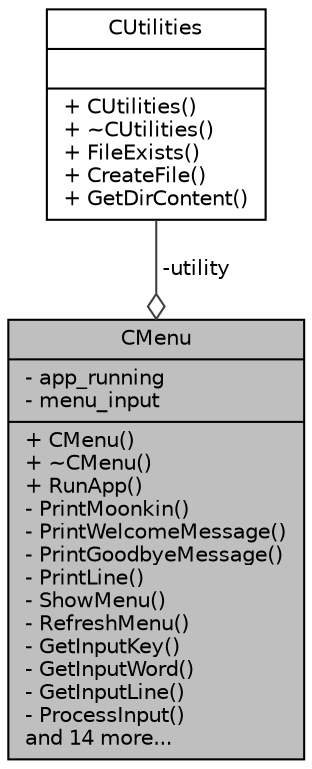 digraph "CMenu"
{
 // LATEX_PDF_SIZE
  edge [fontname="Helvetica",fontsize="10",labelfontname="Helvetica",labelfontsize="10"];
  node [fontname="Helvetica",fontsize="10",shape=record];
  Node1 [label="{CMenu\n|- app_running\l- menu_input\l|+ CMenu()\l+ ~CMenu()\l+ RunApp()\l- PrintMoonkin()\l- PrintWelcomeMessage()\l- PrintGoodbyeMessage()\l- PrintLine()\l- ShowMenu()\l- RefreshMenu()\l- GetInputKey()\l- GetInputWord()\l- GetInputLine()\l- ProcessInput()\land 14 more...\l}",height=0.2,width=0.4,color="black", fillcolor="grey75", style="filled", fontcolor="black",tooltip="Starting point of the app. From here you go to the other parts of the program."];
  Node2 -> Node1 [color="grey25",fontsize="10",style="solid",label=" -utility" ,arrowhead="odiamond",fontname="Helvetica"];
  Node2 [label="{CUtilities\n||+ CUtilities()\l+ ~CUtilities()\l+ FileExists()\l+ CreateFile()\l+ GetDirContent()\l}",height=0.2,width=0.4,color="black", fillcolor="white", style="filled",URL="$classCUtilities.html",tooltip="This class contains small utilities that help to work with files."];
}

